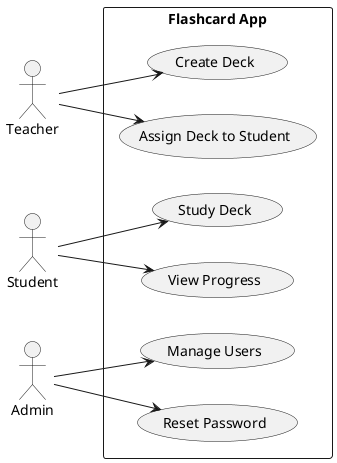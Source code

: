 
@startuml
left to right direction

actor Teacher as T
actor Student as S
actor Admin as A

rectangle "Flashcard App" {
  usecase "Create Deck" as UC1
  usecase "Assign Deck to Student" as UC2
  usecase "Study Deck" as UC3
  usecase "View Progress" as UC4
  usecase "Manage Users" as UC5
  usecase "Reset Password" as UC6

  T --> UC1
  T --> UC2
  S --> UC3
  S --> UC4
  A --> UC5
  A --> UC6
}

@enduml
